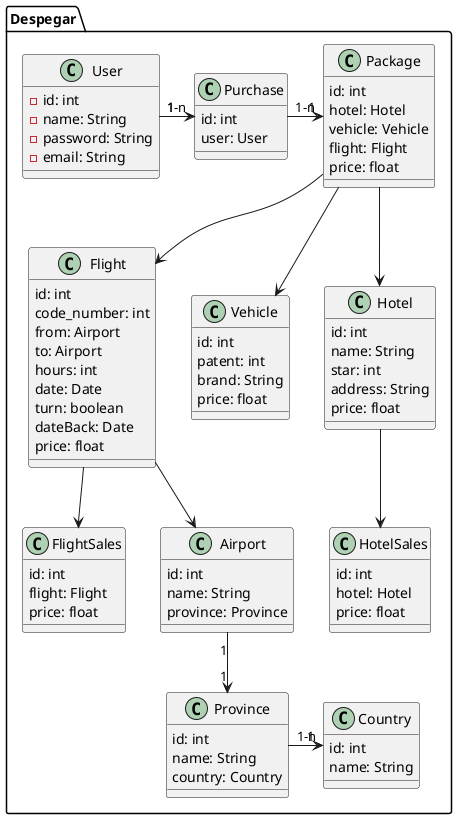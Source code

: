 @startuml UML Despegar
package Despegar{
    class User{
        - id: int
        - name: String
        - password: String
        - email: String
    }

    class Purchase{
        id: int
        user: User
    }

    class Package{
        id: int
        hotel: Hotel
        vehicle: Vehicle
        flight: Flight
        price: float
    }

    class Flight{
        id: int
        code_number: int
        from: Airport
        to: Airport
        hours: int
        date: Date
        turn: boolean
        dateBack: Date
        price: float
    }

    class Vehicle{
        id: int
        patent: int
        brand: String
        price: float
    }

    class Hotel{
        id: int
        name: String
        star: int
        address: String
        price: float
    }

    class HotelSales{
        id: int
        hotel: Hotel
        price: float
    }

    class FlightSales{
        id: int
        flight: Flight
        price: float
    }

    class Airport{
        id: int
        name: String
        province: Province
    }

    class Country{
        id: int
        name: String
    }

    class Province{
        id: int
        name: String
        country: Country
    }

    User "1" -right-> "1-n" Purchase
    Purchase "1-n" -right-> "1" Package
    Package --> Flight
    Package --> Vehicle
    Package --> Hotel
    Flight --> FlightSales
    Flight --> Airport
    Hotel --> HotelSales
    Airport "1" --> "1" Province
    Province "1-n" -right-> "1" Country 


}


@enduml